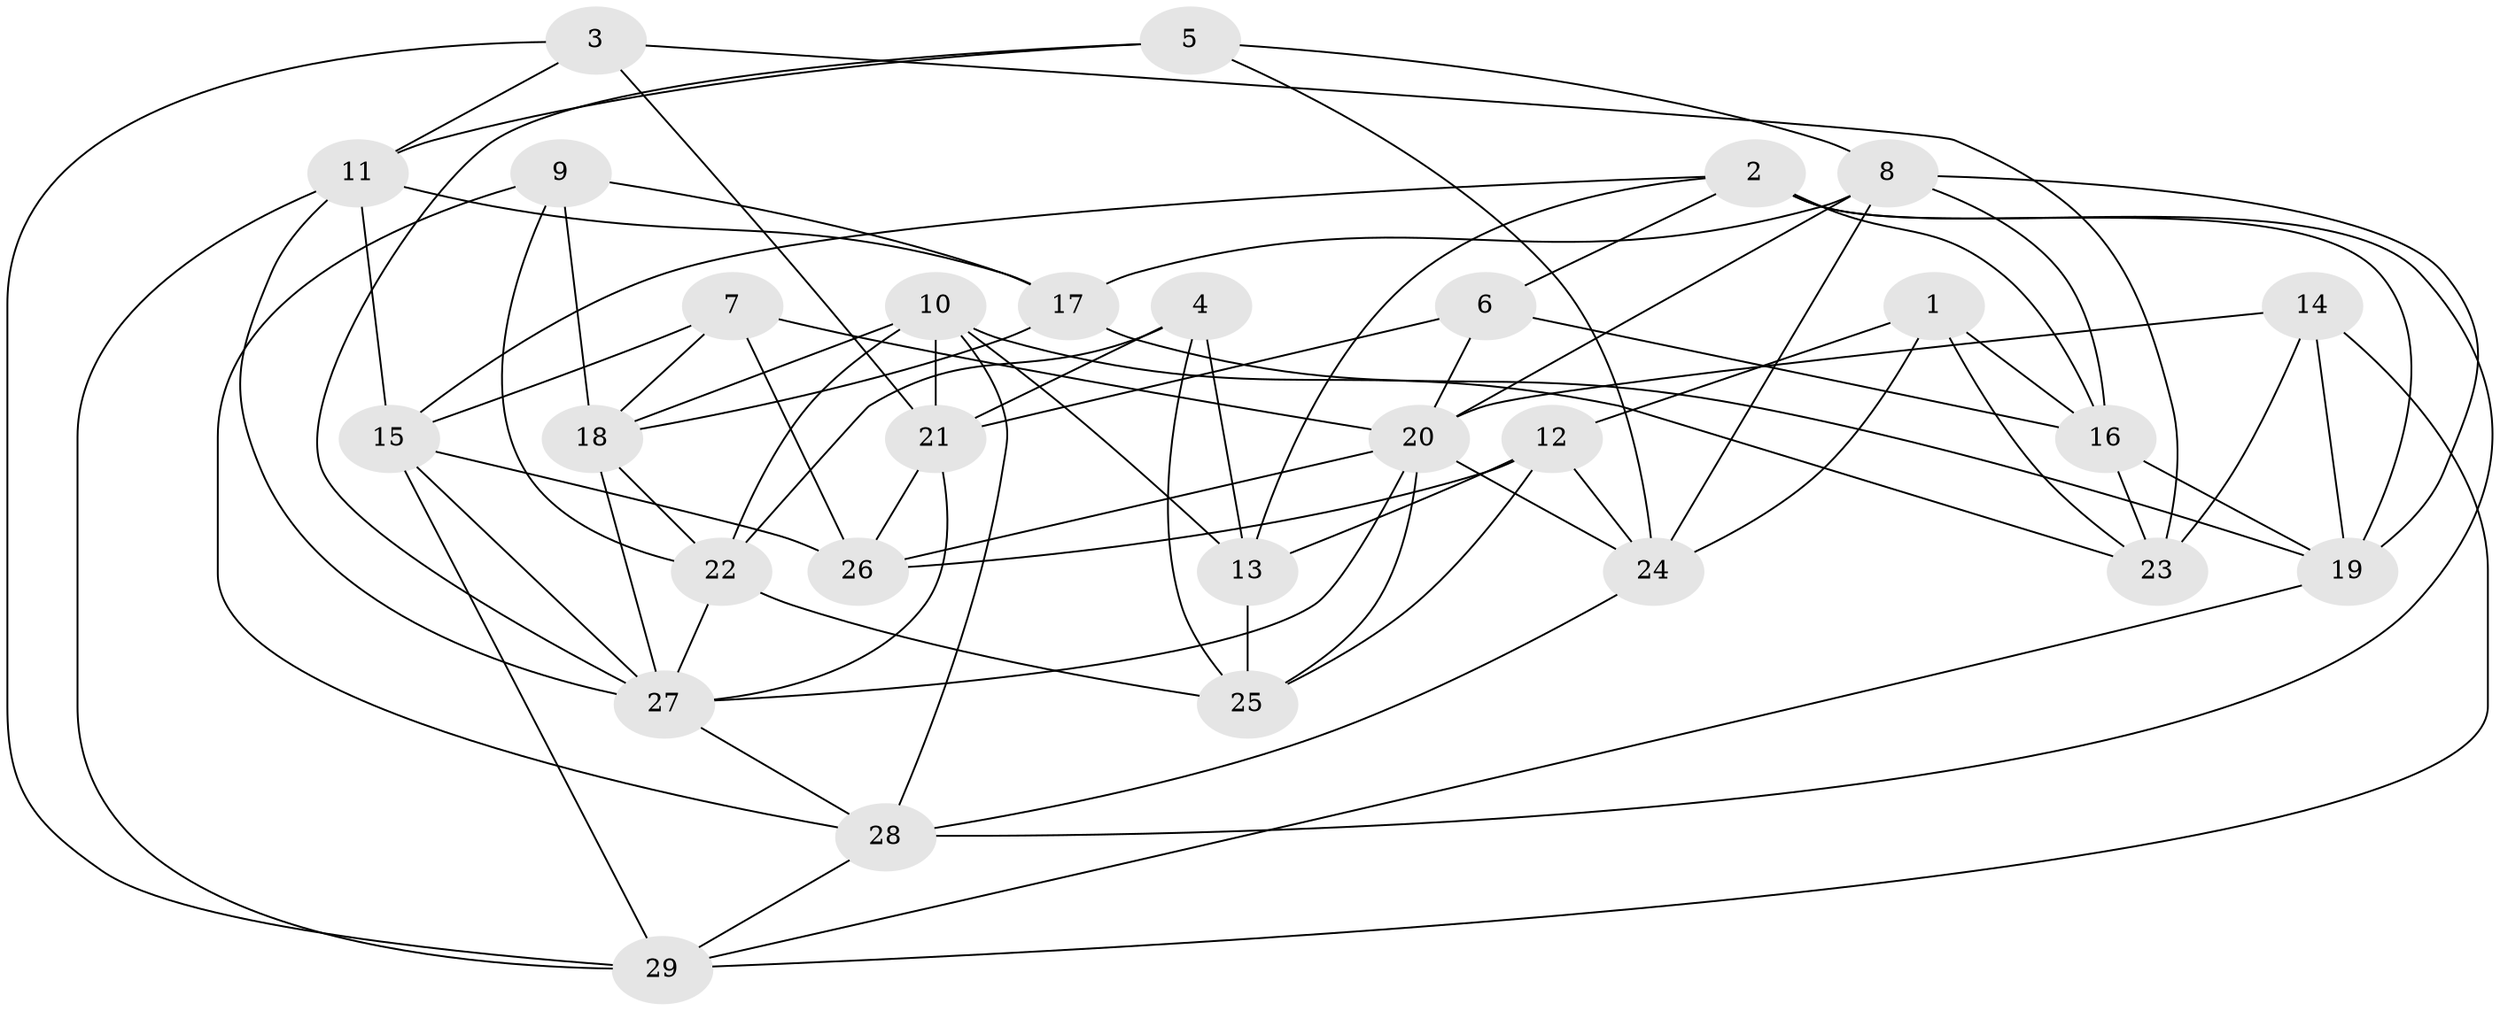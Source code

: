 // original degree distribution, {4: 1.0}
// Generated by graph-tools (version 1.1) at 2025/50/03/09/25 03:50:43]
// undirected, 29 vertices, 78 edges
graph export_dot {
graph [start="1"]
  node [color=gray90,style=filled];
  1;
  2;
  3;
  4;
  5;
  6;
  7;
  8;
  9;
  10;
  11;
  12;
  13;
  14;
  15;
  16;
  17;
  18;
  19;
  20;
  21;
  22;
  23;
  24;
  25;
  26;
  27;
  28;
  29;
  1 -- 12 [weight=1.0];
  1 -- 16 [weight=1.0];
  1 -- 23 [weight=1.0];
  1 -- 24 [weight=1.0];
  2 -- 6 [weight=1.0];
  2 -- 13 [weight=1.0];
  2 -- 15 [weight=1.0];
  2 -- 16 [weight=1.0];
  2 -- 19 [weight=1.0];
  2 -- 28 [weight=1.0];
  3 -- 11 [weight=2.0];
  3 -- 21 [weight=1.0];
  3 -- 23 [weight=2.0];
  3 -- 29 [weight=1.0];
  4 -- 13 [weight=1.0];
  4 -- 21 [weight=1.0];
  4 -- 22 [weight=1.0];
  4 -- 25 [weight=1.0];
  5 -- 8 [weight=1.0];
  5 -- 11 [weight=1.0];
  5 -- 24 [weight=1.0];
  5 -- 27 [weight=1.0];
  6 -- 16 [weight=1.0];
  6 -- 20 [weight=1.0];
  6 -- 21 [weight=1.0];
  7 -- 15 [weight=1.0];
  7 -- 18 [weight=1.0];
  7 -- 20 [weight=1.0];
  7 -- 26 [weight=1.0];
  8 -- 16 [weight=1.0];
  8 -- 17 [weight=1.0];
  8 -- 19 [weight=1.0];
  8 -- 20 [weight=1.0];
  8 -- 24 [weight=1.0];
  9 -- 17 [weight=1.0];
  9 -- 18 [weight=1.0];
  9 -- 22 [weight=1.0];
  9 -- 28 [weight=1.0];
  10 -- 13 [weight=1.0];
  10 -- 18 [weight=1.0];
  10 -- 21 [weight=1.0];
  10 -- 22 [weight=1.0];
  10 -- 23 [weight=1.0];
  10 -- 28 [weight=1.0];
  11 -- 15 [weight=1.0];
  11 -- 17 [weight=2.0];
  11 -- 27 [weight=1.0];
  11 -- 29 [weight=1.0];
  12 -- 13 [weight=1.0];
  12 -- 24 [weight=1.0];
  12 -- 25 [weight=1.0];
  12 -- 26 [weight=2.0];
  13 -- 25 [weight=2.0];
  14 -- 19 [weight=1.0];
  14 -- 20 [weight=1.0];
  14 -- 23 [weight=1.0];
  14 -- 29 [weight=1.0];
  15 -- 26 [weight=1.0];
  15 -- 27 [weight=1.0];
  15 -- 29 [weight=1.0];
  16 -- 19 [weight=1.0];
  16 -- 23 [weight=1.0];
  17 -- 18 [weight=1.0];
  17 -- 19 [weight=1.0];
  18 -- 22 [weight=1.0];
  18 -- 27 [weight=1.0];
  19 -- 29 [weight=1.0];
  20 -- 24 [weight=1.0];
  20 -- 25 [weight=1.0];
  20 -- 26 [weight=1.0];
  20 -- 27 [weight=1.0];
  21 -- 26 [weight=1.0];
  21 -- 27 [weight=1.0];
  22 -- 25 [weight=1.0];
  22 -- 27 [weight=1.0];
  24 -- 28 [weight=1.0];
  27 -- 28 [weight=1.0];
  28 -- 29 [weight=1.0];
}
